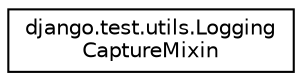 digraph "Graphical Class Hierarchy"
{
 // LATEX_PDF_SIZE
  edge [fontname="Helvetica",fontsize="10",labelfontname="Helvetica",labelfontsize="10"];
  node [fontname="Helvetica",fontsize="10",shape=record];
  rankdir="LR";
  Node0 [label="django.test.utils.Logging\lCaptureMixin",height=0.2,width=0.4,color="black", fillcolor="white", style="filled",URL="$classdjango_1_1test_1_1utils_1_1_logging_capture_mixin.html",tooltip=" "];
}
